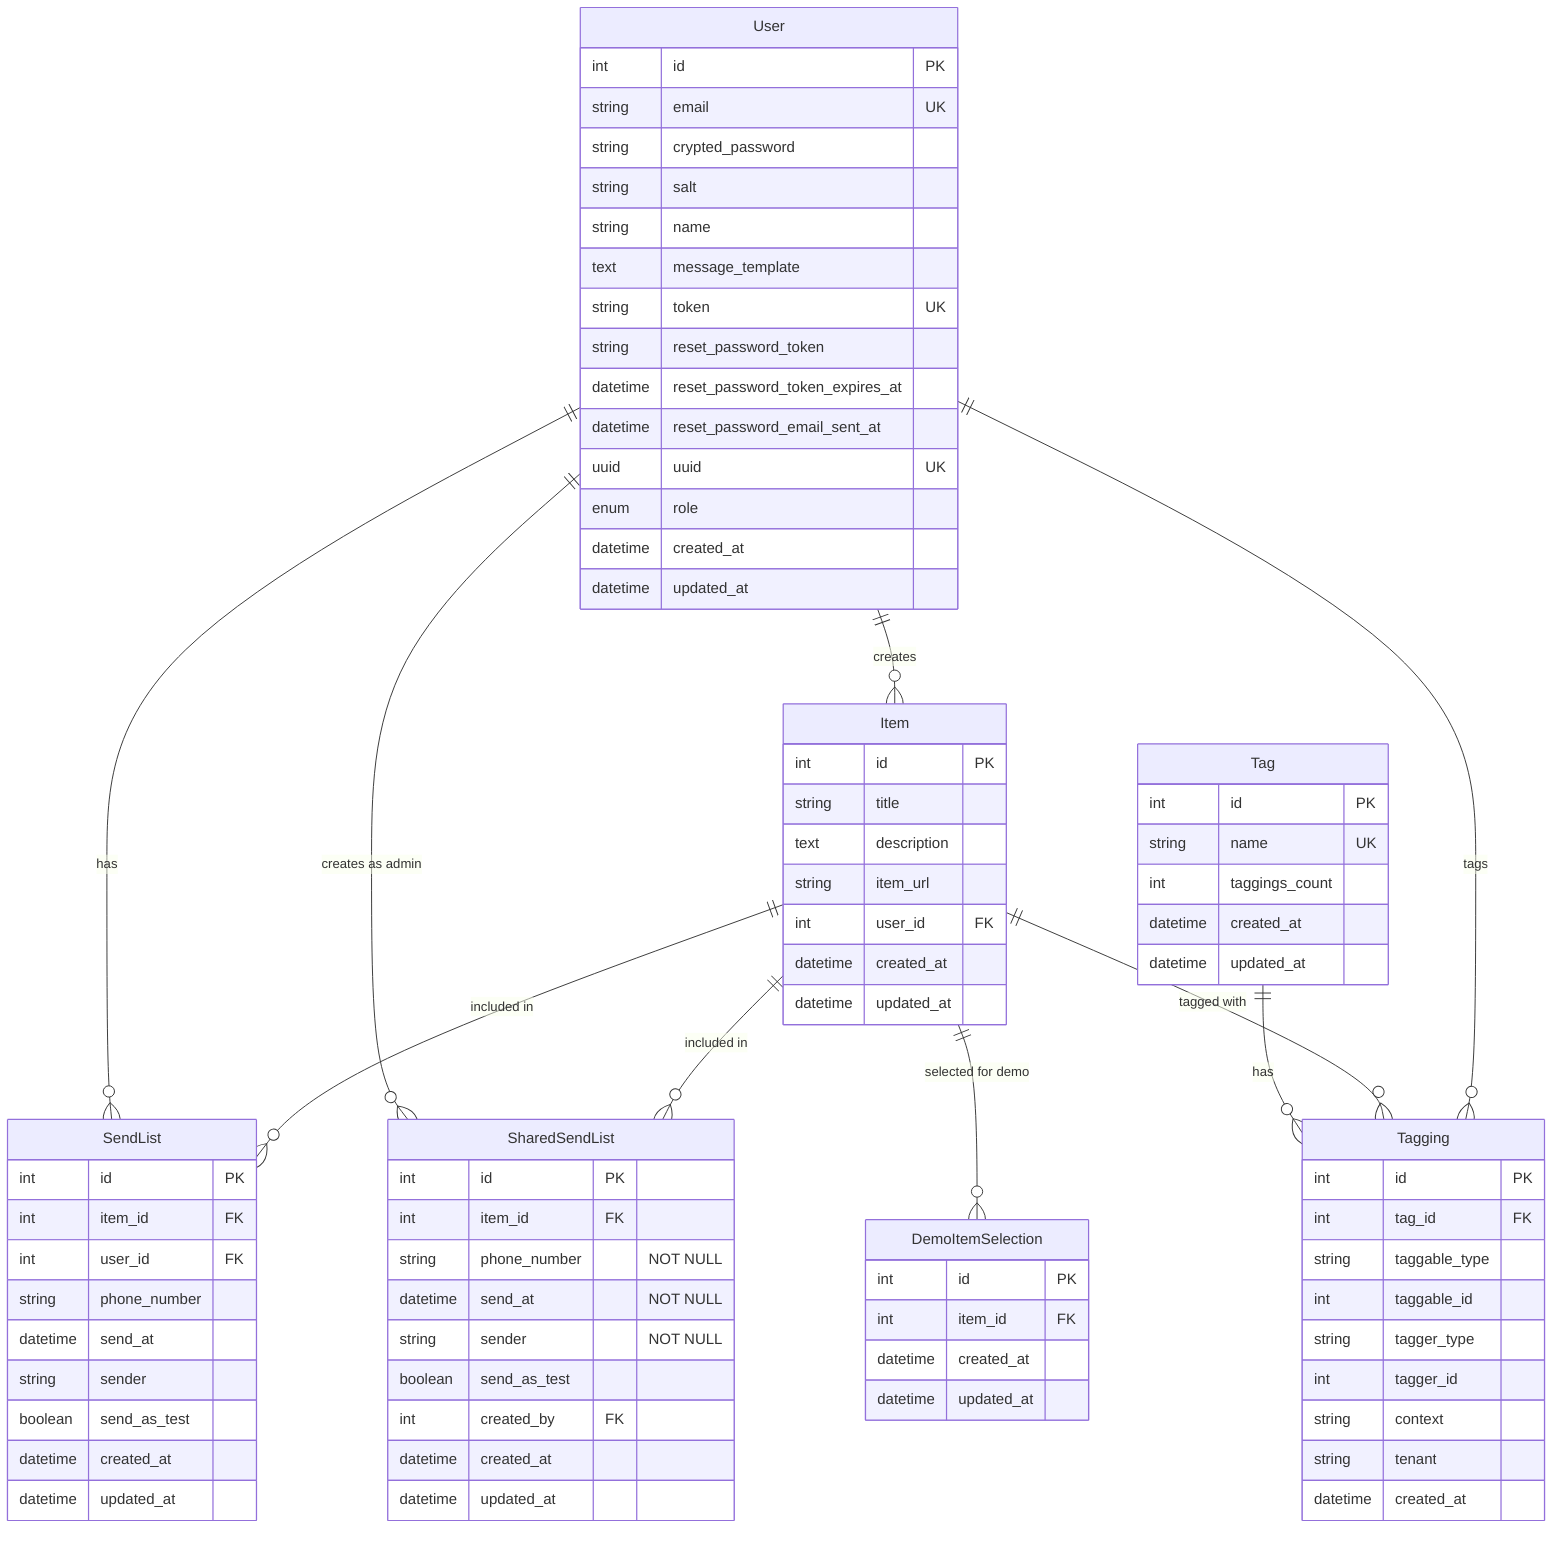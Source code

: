 erDiagram
  User {
      int id PK
      string email UK
      string crypted_password
      string salt
      string name
      text message_template
      string token UK
      string reset_password_token
      datetime reset_password_token_expires_at
      datetime reset_password_email_sent_at
      uuid uuid UK
      enum role
      datetime created_at
      datetime updated_at
  }
  Item {
      int id PK
      string title
      text description
      string item_url
      int user_id FK
      datetime created_at
      datetime updated_at
  }
  SendList {
      int id PK
      int item_id FK
      int user_id FK
      string phone_number
      datetime send_at
      string sender
      boolean send_as_test
      datetime created_at
      datetime updated_at
  }
  SharedSendList {
      int id PK
      int item_id FK
      string phone_number "NOT NULL"
      datetime send_at "NOT NULL"
      string sender "NOT NULL"
      boolean send_as_test
      int created_by FK
      datetime created_at
      datetime updated_at
  }
  DemoItemSelection {
      int id PK
      int item_id FK
      datetime created_at
      datetime updated_at
  }
  Tag {
      int id PK
      string name UK
      int taggings_count
      datetime created_at
      datetime updated_at
  }
  Tagging {
      int id PK
      int tag_id FK
      string taggable_type
      int taggable_id
      string tagger_type
      int tagger_id
      string context
      string tenant
      datetime created_at
  }
  User ||--o{ Item : "creates"
  User ||--o{ SendList : "has"
  User ||--o{ SharedSendList : "creates as admin"
  Item ||--o{ SendList : "included in"
  Item ||--o{ SharedSendList : "included in"
  Item ||--o{ DemoItemSelection : "selected for demo"
  Tag ||--o{ Tagging : "has"
  Item ||--o{ Tagging : "tagged with"
  User ||--o{ Tagging : "tags"